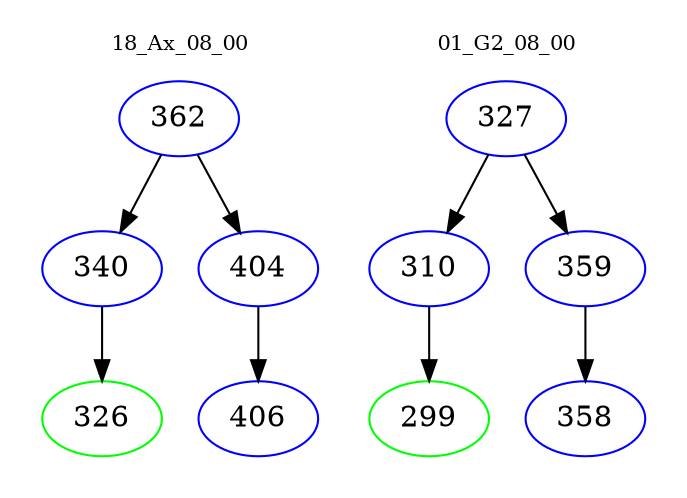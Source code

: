 digraph{
subgraph cluster_0 {
color = white
label = "18_Ax_08_00";
fontsize=10;
T0_362 [label="362", color="blue"]
T0_362 -> T0_340 [color="black"]
T0_340 [label="340", color="blue"]
T0_340 -> T0_326 [color="black"]
T0_326 [label="326", color="green"]
T0_362 -> T0_404 [color="black"]
T0_404 [label="404", color="blue"]
T0_404 -> T0_406 [color="black"]
T0_406 [label="406", color="blue"]
}
subgraph cluster_1 {
color = white
label = "01_G2_08_00";
fontsize=10;
T1_327 [label="327", color="blue"]
T1_327 -> T1_310 [color="black"]
T1_310 [label="310", color="blue"]
T1_310 -> T1_299 [color="black"]
T1_299 [label="299", color="green"]
T1_327 -> T1_359 [color="black"]
T1_359 [label="359", color="blue"]
T1_359 -> T1_358 [color="black"]
T1_358 [label="358", color="blue"]
}
}

